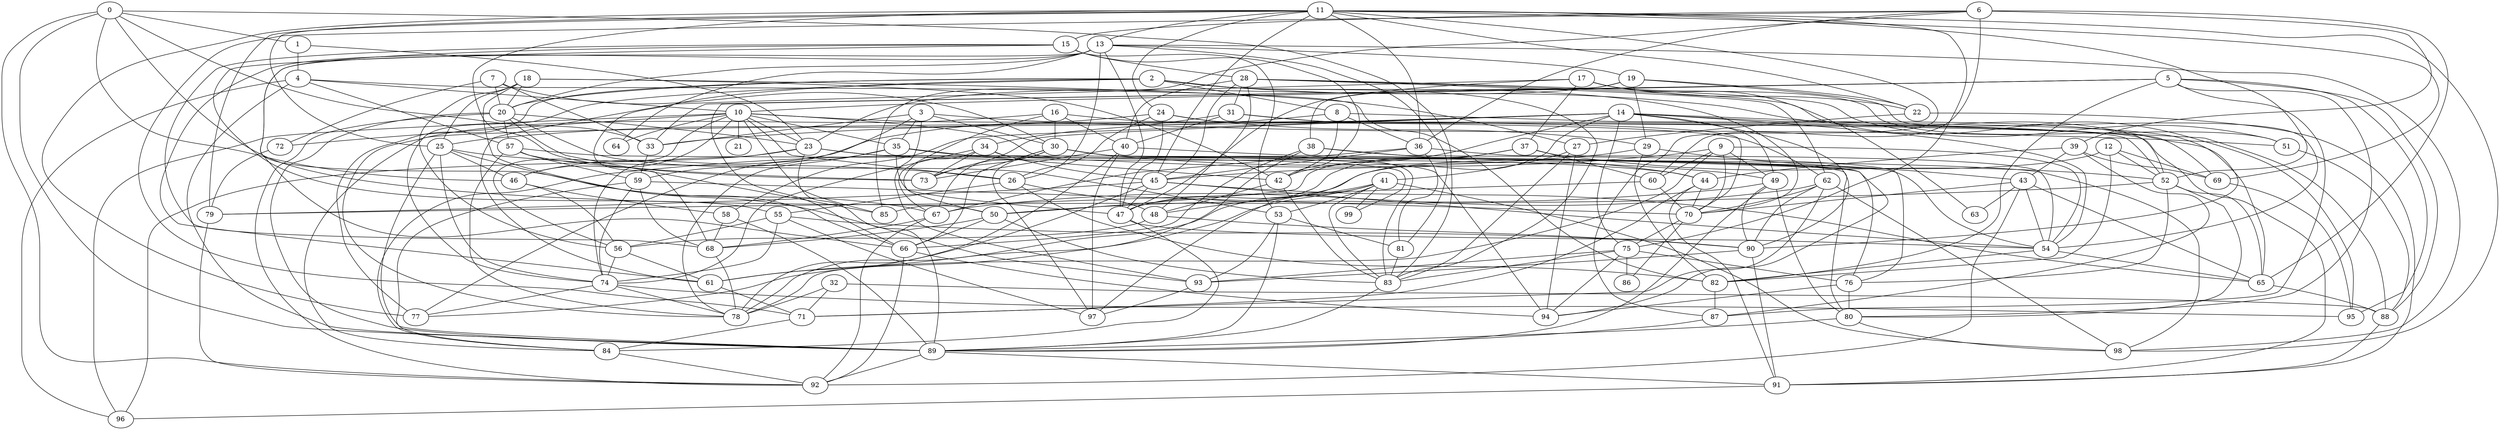 strict graph "gnp_random_graph(100,0.06)" {
0;
1;
2;
3;
4;
5;
6;
7;
8;
9;
10;
11;
12;
13;
14;
15;
16;
17;
18;
19;
20;
21;
22;
23;
24;
25;
26;
27;
28;
29;
30;
31;
32;
33;
34;
35;
36;
37;
38;
39;
40;
41;
42;
43;
44;
45;
46;
47;
48;
49;
50;
51;
52;
53;
54;
55;
56;
57;
58;
59;
60;
61;
62;
63;
64;
65;
66;
67;
68;
69;
70;
71;
72;
73;
74;
75;
76;
77;
78;
79;
80;
81;
82;
83;
84;
85;
86;
87;
88;
89;
90;
91;
92;
93;
94;
95;
96;
97;
98;
99;
0 -- 1  [is_available=True, prob="0.290190214889"];
0 -- 33  [is_available=True, prob="0.505901544441"];
0 -- 46  [is_available=True, prob="0.966839895289"];
0 -- 50  [is_available=True, prob="0.256435689445"];
0 -- 83  [is_available=True, prob="0.376973376389"];
0 -- 89  [is_available=True, prob="0.131616402772"];
0 -- 92  [is_available=True, prob="0.399066982072"];
1 -- 4  [is_available=True, prob="0.670924434351"];
1 -- 23  [is_available=True, prob="0.0665899562211"];
2 -- 68  [is_available=True, prob="1.0"];
2 -- 70  [is_available=True, prob="1.0"];
2 -- 8  [is_available=True, prob="1.0"];
2 -- 74  [is_available=True, prob="0.0239265676265"];
2 -- 77  [is_available=True, prob="0.170631096832"];
2 -- 83  [is_available=True, prob="1.0"];
2 -- 20  [is_available=True, prob="1.0"];
2 -- 90  [is_available=True, prob="0.484157459387"];
3 -- 33  [is_available=True, prob="0.120421712091"];
3 -- 35  [is_available=True, prob="0.10901382562"];
3 -- 51  [is_available=True, prob="0.754200301821"];
3 -- 59  [is_available=True, prob="0.373396058128"];
3 -- 93  [is_available=True, prob="0.979219681157"];
3 -- 30  [is_available=True, prob="0.664375765273"];
4 -- 96  [is_available=True, prob="1.0"];
4 -- 10  [is_available=True, prob="0.71975114705"];
4 -- 82  [is_available=True, prob="0.199989803356"];
4 -- 57  [is_available=True, prob="1.0"];
4 -- 89  [is_available=True, prob="0.957634431576"];
5 -- 33  [is_available=True, prob="0.916768609209"];
5 -- 66  [is_available=True, prob="0.066325763574"];
5 -- 10  [is_available=True, prob="0.0958576670654"];
5 -- 80  [is_available=True, prob="1.0"];
5 -- 82  [is_available=True, prob="0.347404078367"];
5 -- 87  [is_available=True, prob="0.869385144513"];
5 -- 88  [is_available=True, prob="1.0"];
5 -- 95  [is_available=True, prob="1.0"];
6 -- 65  [is_available=True, prob="1.0"];
6 -- 36  [is_available=True, prob="0.74847863067"];
6 -- 71  [is_available=True, prob="0.720921464127"];
6 -- 39  [is_available=True, prob="0.772563113269"];
6 -- 15  [is_available=True, prob="0.639799298639"];
6 -- 85  [is_available=True, prob="0.452137984133"];
6 -- 60  [is_available=True, prob="0.432826098503"];
7 -- 72  [is_available=True, prob="0.860962163332"];
7 -- 33  [is_available=True, prob="0.63522527077"];
7 -- 20  [is_available=True, prob="0.497664823726"];
7 -- 30  [is_available=True, prob="1.0"];
8 -- 65  [is_available=True, prob="0.421361152805"];
8 -- 36  [is_available=True, prob="1.0"];
8 -- 42  [is_available=True, prob="0.218348927339"];
8 -- 46  [is_available=True, prob="0.979395383309"];
9 -- 70  [is_available=True, prob="0.499303411254"];
9 -- 45  [is_available=True, prob="0.813632215051"];
9 -- 78  [is_available=True, prob="0.390896861347"];
9 -- 49  [is_available=True, prob="0.581570258672"];
9 -- 54  [is_available=True, prob="1.0"];
9 -- 60  [is_available=True, prob="0.832165937332"];
10 -- 64  [is_available=True, prob="0.950010576884"];
10 -- 96  [is_available=True, prob="0.032139030757"];
10 -- 35  [is_available=True, prob="0.197403151439"];
10 -- 72  [is_available=True, prob="0.303943728436"];
10 -- 46  [is_available=True, prob="0.428627936338"];
10 -- 83  [is_available=True, prob="0.735550135321"];
10 -- 21  [is_available=True, prob="0.360801516168"];
10 -- 23  [is_available=True, prob="0.80607357039"];
10 -- 56  [is_available=True, prob="1.0"];
10 -- 26  [is_available=True, prob="0.046687992025"];
10 -- 62  [is_available=True, prob="0.147290394513"];
10 -- 85  [is_available=True, prob="0.848295257215"];
11 -- 98  [is_available=True, prob="0.137759686856"];
11 -- 36  [is_available=True, prob="1.0"];
11 -- 69  [is_available=True, prob="0.0449082345524"];
11 -- 73  [is_available=True, prob="0.548451520778"];
11 -- 75  [is_available=True, prob="0.540330330525"];
11 -- 13  [is_available=True, prob="0.124612948308"];
11 -- 77  [is_available=True, prob="1.0"];
11 -- 45  [is_available=True, prob="0.324454532603"];
11 -- 52  [is_available=True, prob="0.438970738445"];
11 -- 22  [is_available=True, prob="0.534625379511"];
11 -- 87  [is_available=True, prob="0.224327178684"];
11 -- 24  [is_available=True, prob="0.782514684854"];
11 -- 25  [is_available=True, prob="0.0212149450182"];
11 -- 79  [is_available=True, prob="0.42575728466"];
12 -- 82  [is_available=True, prob="0.22630370355"];
12 -- 52  [is_available=True, prob="0.96371114417"];
12 -- 69  [is_available=True, prob="1.0"];
12 -- 47  [is_available=True, prob="0.123253417693"];
13 -- 64  [is_available=True, prob="1.0"];
13 -- 98  [is_available=True, prob="0.552529945441"];
13 -- 67  [is_available=True, prob="0.805340786489"];
13 -- 47  [is_available=True, prob="1.0"];
13 -- 81  [is_available=True, prob="0.238502825606"];
13 -- 19  [is_available=True, prob="0.670753824401"];
13 -- 20  [is_available=True, prob="1.0"];
13 -- 26  [is_available=True, prob="0.289582126956"];
13 -- 61  [is_available=True, prob="0.275534022809"];
14 -- 33  [is_available=True, prob="0.185901529211"];
14 -- 97  [is_available=True, prob="1.0"];
14 -- 73  [is_available=True, prob="0.419857158565"];
14 -- 42  [is_available=True, prob="0.674079677742"];
14 -- 75  [is_available=True, prob="0.435922853028"];
14 -- 49  [is_available=True, prob="1.0"];
14 -- 52  [is_available=True, prob="0.859122135534"];
14 -- 54  [is_available=True, prob="1.0"];
14 -- 88  [is_available=True, prob="0.31982503731"];
14 -- 84  [is_available=True, prob="0.39438861011"];
14 -- 58  [is_available=True, prob="1.0"];
14 -- 90  [is_available=True, prob="1.0"];
15 -- 66  [is_available=True, prob="0.667197443823"];
15 -- 68  [is_available=True, prob="1.0"];
15 -- 42  [is_available=True, prob="1.0"];
15 -- 53  [is_available=True, prob="1.0"];
15 -- 55  [is_available=True, prob="0.809221909121"];
15 -- 28  [is_available=True, prob="0.525092591207"];
16 -- 40  [is_available=True, prob="1.0"];
16 -- 67  [is_available=True, prob="1.0"];
16 -- 52  [is_available=True, prob="0.341313372503"];
16 -- 78  [is_available=True, prob="0.40837455182"];
16 -- 30  [is_available=True, prob="0.42325103293"];
17 -- 37  [is_available=True, prob="1.0"];
17 -- 47  [is_available=True, prob="0.226195790079"];
17 -- 51  [is_available=True, prob="0.376745971965"];
17 -- 22  [is_available=True, prob="0.660299593946"];
17 -- 61  [is_available=True, prob="0.956595277375"];
17 -- 63  [is_available=True, prob="0.726519364774"];
18 -- 66  [is_available=True, prob="0.00360080981087"];
18 -- 42  [is_available=True, prob="0.748936203082"];
18 -- 20  [is_available=True, prob="0.94325796797"];
18 -- 56  [is_available=True, prob="0.484573193461"];
18 -- 25  [is_available=True, prob="0.981260846836"];
18 -- 27  [is_available=True, prob="0.157609342454"];
19 -- 22  [is_available=True, prob="1.0"];
19 -- 38  [is_available=True, prob="0.991445220418"];
19 -- 54  [is_available=True, prob="0.328106563339"];
19 -- 23  [is_available=True, prob="0.289865297275"];
19 -- 29  [is_available=True, prob="0.987098057267"];
20 -- 53  [is_available=True, prob="1.0"];
20 -- 89  [is_available=True, prob="0.845393160152"];
20 -- 23  [is_available=True, prob="0.681804412953"];
20 -- 57  [is_available=True, prob="1.0"];
20 -- 92  [is_available=True, prob="0.0405191576021"];
20 -- 85  [is_available=True, prob="0.838016404566"];
22 -- 91  [is_available=True, prob="0.410954894047"];
22 -- 27  [is_available=True, prob="0.675899188214"];
23 -- 96  [is_available=True, prob="1.0"];
23 -- 44  [is_available=True, prob="0.788215393152"];
23 -- 80  [is_available=True, prob="0.562519206466"];
23 -- 89  [is_available=True, prob="0.696135377308"];
23 -- 74  [is_available=True, prob="1.0"];
24 -- 47  [is_available=True, prob="1.0"];
24 -- 25  [is_available=True, prob="0.678514411716"];
24 -- 26  [is_available=True, prob="0.312974817963"];
24 -- 91  [is_available=True, prob="0.33417195326"];
24 -- 29  [is_available=True, prob="0.423340416084"];
25 -- 74  [is_available=True, prob="0.0806468283207"];
25 -- 46  [is_available=True, prob="0.529277362219"];
25 -- 89  [is_available=True, prob="0.862366994964"];
25 -- 26  [is_available=True, prob="0.922033827262"];
25 -- 93  [is_available=True, prob="0.271182926107"];
26 -- 48  [is_available=True, prob="0.962101424536"];
26 -- 82  [is_available=True, prob="1.0"];
26 -- 55  [is_available=True, prob="0.951066319423"];
27 -- 41  [is_available=True, prob="0.551019897852"];
27 -- 83  [is_available=True, prob="0.283778798259"];
27 -- 94  [is_available=True, prob="1.0"];
28 -- 40  [is_available=True, prob="0.601444844714"];
28 -- 45  [is_available=True, prob="0.404058790917"];
28 -- 48  [is_available=True, prob="0.398328576495"];
28 -- 51  [is_available=True, prob="0.9391314492"];
28 -- 95  [is_available=True, prob="0.21534352125"];
28 -- 62  [is_available=True, prob="0.863113331599"];
28 -- 31  [is_available=True, prob="1.0"];
29 -- 43  [is_available=True, prob="0.747329756218"];
29 -- 82  [is_available=True, prob="0.0169164926972"];
29 -- 84  [is_available=True, prob="0.811522489951"];
30 -- 97  [is_available=True, prob="0.870880527006"];
30 -- 66  [is_available=True, prob="1.0"];
30 -- 73  [is_available=True, prob="0.703750901951"];
30 -- 49  [is_available=True, prob="0.0366304522759"];
30 -- 67  [is_available=True, prob="0.900226768286"];
30 -- 54  [is_available=True, prob="0.580214767818"];
30 -- 94  [is_available=True, prob="0.112825452856"];
31 -- 40  [is_available=True, prob="0.247380550624"];
31 -- 34  [is_available=True, prob="0.563415582197"];
31 -- 69  [is_available=True, prob="0.780586646649"];
31 -- 70  [is_available=True, prob="0.81219361591"];
32 -- 88  [is_available=True, prob="1.0"];
32 -- 78  [is_available=True, prob="0.903289592352"];
32 -- 71  [is_available=True, prob="0.628084002278"];
33 -- 59  [is_available=True, prob="0.362329864403"];
34 -- 99  [is_available=True, prob="0.577831040079"];
34 -- 73  [is_available=True, prob="0.573287109152"];
34 -- 74  [is_available=True, prob="1.0"];
34 -- 45  [is_available=True, prob="0.341157223878"];
34 -- 50  [is_available=True, prob="0.314059521116"];
35 -- 76  [is_available=True, prob="0.31895940907"];
35 -- 77  [is_available=True, prob="0.00665169581742"];
35 -- 78  [is_available=True, prob="0.334171102771"];
35 -- 47  [is_available=True, prob="0.536072633478"];
35 -- 42  [is_available=True, prob="1.0"];
36 -- 67  [is_available=True, prob="1.0"];
36 -- 45  [is_available=True, prob="1.0"];
36 -- 81  [is_available=True, prob="1.0"];
36 -- 54  [is_available=True, prob="0.167046171885"];
37 -- 50  [is_available=True, prob="0.732225740405"];
37 -- 52  [is_available=True, prob="1.0"];
37 -- 60  [is_available=True, prob="0.747165859995"];
37 -- 47  [is_available=True, prob="0.810821735652"];
38 -- 76  [is_available=True, prob="0.730680553421"];
38 -- 66  [is_available=True, prob="0.305767153458"];
38 -- 44  [is_available=True, prob="0.936981922503"];
38 -- 78  [is_available=True, prob="0.341919123325"];
39 -- 43  [is_available=True, prob="0.280349200138"];
39 -- 44  [is_available=True, prob="0.472545125122"];
39 -- 69  [is_available=True, prob="0.731444288882"];
39 -- 87  [is_available=True, prob="0.410549062745"];
40 -- 97  [is_available=True, prob="0.0905425345325"];
40 -- 73  [is_available=True, prob="0.065945978723"];
40 -- 78  [is_available=True, prob="0.561142275222"];
40 -- 94  [is_available=True, prob="0.373129629495"];
41 -- 98  [is_available=True, prob="0.539458165043"];
41 -- 99  [is_available=True, prob="0.0318923932041"];
41 -- 77  [is_available=True, prob="1.0"];
41 -- 48  [is_available=True, prob="0.312697417346"];
41 -- 83  [is_available=True, prob="1.0"];
41 -- 53  [is_available=True, prob="1.0"];
41 -- 61  [is_available=True, prob="1.0"];
42 -- 48  [is_available=True, prob="1.0"];
42 -- 83  [is_available=True, prob="0.622450732045"];
43 -- 65  [is_available=True, prob="0.196703882445"];
43 -- 70  [is_available=True, prob="0.678321720685"];
43 -- 54  [is_available=True, prob="0.0191122402471"];
43 -- 92  [is_available=True, prob="0.702995956072"];
43 -- 63  [is_available=True, prob="1.0"];
44 -- 70  [is_available=True, prob="0.123308167006"];
44 -- 71  [is_available=True, prob="1.0"];
44 -- 91  [is_available=True, prob="1.0"];
45 -- 65  [is_available=True, prob="0.371523202493"];
45 -- 47  [is_available=True, prob="1.0"];
45 -- 54  [is_available=True, prob="0.267153129858"];
45 -- 79  [is_available=True, prob="0.0622093306767"];
45 -- 61  [is_available=True, prob="1.0"];
46 -- 56  [is_available=True, prob="0.390254458841"];
46 -- 58  [is_available=True, prob="0.757196446055"];
47 -- 84  [is_available=True, prob="0.291334204818"];
47 -- 54  [is_available=True, prob="0.927792411006"];
48 -- 56  [is_available=True, prob="1.0"];
48 -- 90  [is_available=True, prob="0.0347093711922"];
49 -- 80  [is_available=True, prob="0.823258442523"];
49 -- 50  [is_available=True, prob="0.16726943877"];
49 -- 89  [is_available=True, prob="1.0"];
49 -- 90  [is_available=True, prob="0.959893103206"];
50 -- 68  [is_available=True, prob="0.310917490286"];
50 -- 66  [is_available=True, prob="0.142493545083"];
50 -- 83  [is_available=True, prob="0.288510293249"];
51 -- 88  [is_available=True, prob="0.270758019273"];
52 -- 65  [is_available=True, prob="0.679757730768"];
52 -- 80  [is_available=True, prob="0.121547641279"];
52 -- 76  [is_available=True, prob="0.26025277897"];
52 -- 79  [is_available=True, prob="0.81329116346"];
53 -- 81  [is_available=True, prob="1.0"];
53 -- 89  [is_available=True, prob="0.571710565801"];
53 -- 93  [is_available=True, prob="0.270137142877"];
54 -- 65  [is_available=True, prob="0.36108482608"];
54 -- 82  [is_available=True, prob="0.262857644761"];
55 -- 97  [is_available=True, prob="0.908719003193"];
55 -- 74  [is_available=True, prob="1.0"];
55 -- 56  [is_available=True, prob="1.0"];
55 -- 90  [is_available=True, prob="0.174194532538"];
56 -- 74  [is_available=True, prob="0.0237331742408"];
56 -- 61  [is_available=True, prob="0.457989739069"];
57 -- 98  [is_available=True, prob="0.663159715575"];
57 -- 73  [is_available=True, prob="0.710748753189"];
57 -- 78  [is_available=True, prob="0.513628301152"];
57 -- 59  [is_available=True, prob="0.697965804524"];
58 -- 89  [is_available=True, prob="1.0"];
58 -- 68  [is_available=True, prob="0.319410548726"];
59 -- 68  [is_available=True, prob="1.0"];
59 -- 70  [is_available=True, prob="0.411163945062"];
59 -- 74  [is_available=True, prob="0.277204635755"];
59 -- 84  [is_available=True, prob="0.942987243694"];
60 -- 70  [is_available=True, prob="0.460831356443"];
60 -- 85  [is_available=True, prob="0.556711897005"];
61 -- 71  [is_available=True, prob="0.225881979198"];
62 -- 98  [is_available=True, prob="0.899531878771"];
62 -- 67  [is_available=True, prob="0.626882407927"];
62 -- 70  [is_available=True, prob="1.0"];
62 -- 71  [is_available=True, prob="0.683116538465"];
62 -- 90  [is_available=True, prob="1.0"];
65 -- 88  [is_available=True, prob="0.220726659606"];
66 -- 94  [is_available=True, prob="0.941447358848"];
66 -- 92  [is_available=True, prob="0.00970636942494"];
67 -- 68  [is_available=True, prob="0.956307463019"];
67 -- 92  [is_available=True, prob="0.652129721417"];
68 -- 78  [is_available=True, prob="0.531747933595"];
69 -- 95  [is_available=True, prob="0.434052504065"];
70 -- 75  [is_available=True, prob="1.0"];
70 -- 86  [is_available=True, prob="0.765244452106"];
71 -- 84  [is_available=True, prob="0.364427522113"];
72 -- 79  [is_available=True, prob="1.0"];
74 -- 78  [is_available=True, prob="0.421275743116"];
74 -- 77  [is_available=True, prob="0.726571576846"];
74 -- 95  [is_available=True, prob="1.0"];
75 -- 76  [is_available=True, prob="0.556988966333"];
75 -- 83  [is_available=True, prob="1.0"];
75 -- 86  [is_available=True, prob="1.0"];
75 -- 93  [is_available=True, prob="0.920332069532"];
75 -- 94  [is_available=True, prob="0.416735732287"];
76 -- 80  [is_available=True, prob="0.21927286798"];
76 -- 94  [is_available=True, prob="1.0"];
79 -- 92  [is_available=True, prob="0.367696581167"];
80 -- 98  [is_available=True, prob="0.876096662104"];
80 -- 89  [is_available=True, prob="1.0"];
81 -- 83  [is_available=True, prob="0.754227391354"];
82 -- 87  [is_available=True, prob="0.212328864205"];
83 -- 89  [is_available=True, prob="1.0"];
84 -- 92  [is_available=True, prob="0.563864949685"];
87 -- 89  [is_available=True, prob="0.804955504963"];
88 -- 91  [is_available=True, prob="1.0"];
89 -- 91  [is_available=True, prob="0.166889969992"];
89 -- 92  [is_available=True, prob="0.240766785096"];
90 -- 91  [is_available=True, prob="0.73131687011"];
90 -- 93  [is_available=True, prob="0.0627099678591"];
91 -- 96  [is_available=True, prob="1.0"];
93 -- 97  [is_available=True, prob="0.593159377381"];
}
